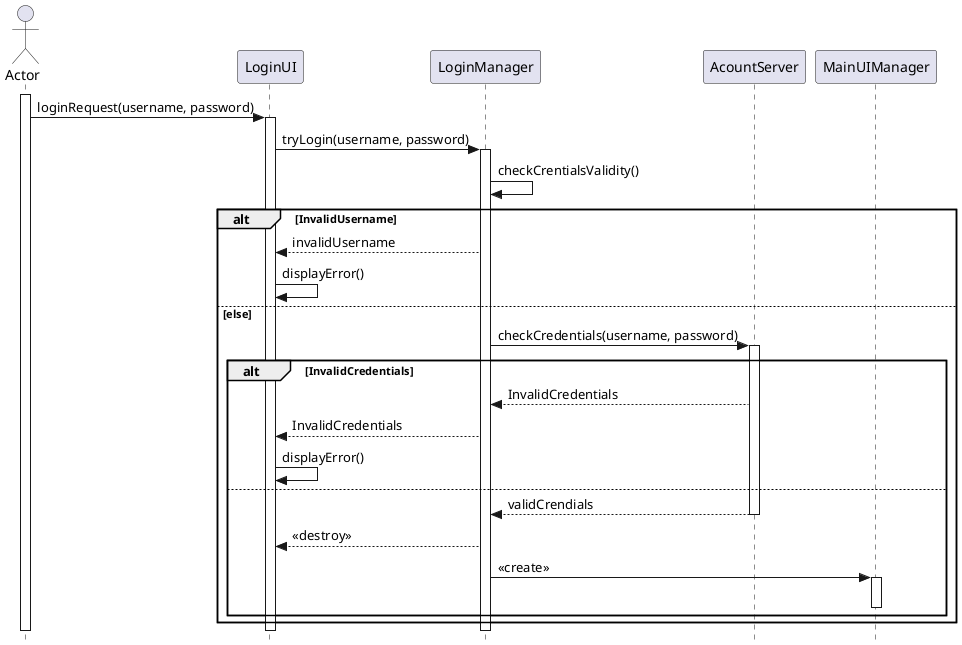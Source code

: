 @startuml

skinparam style strictuml
actor Actor
participant LoginUI
participant LoginManager
participant AcountServer
participant MainUIManager

activate Actor 
Actor -> LoginUI : loginRequest(username, password)
activate LoginUI
LoginUI ->LoginManager : tryLogin(username, password)
activate LoginManager 
LoginManager -> LoginManager : checkCrentialsValidity()
alt InvalidUsername
    LoginManager --> LoginUI : invalidUsername 
    LoginUI -> LoginUI : displayError()
else else
    LoginManager -> AcountServer : checkCredentials(username, password)
    activate AcountServer
    alt InvalidCredentials 
        AcountServer --> LoginManager : InvalidCredentials
        LoginManager --> LoginUI : InvalidCredentials
        LoginUI -> LoginUI : displayError()

    else
        AcountServer --> LoginManager : validCrendials
        deactivate AcountServer
        LoginManager --> LoginUI : <<destroy>>
        LoginManager -> MainUIManager : << create>>
        activate MainUIManager
        deactivate MainUIManager

    end   
end 

@enduml
